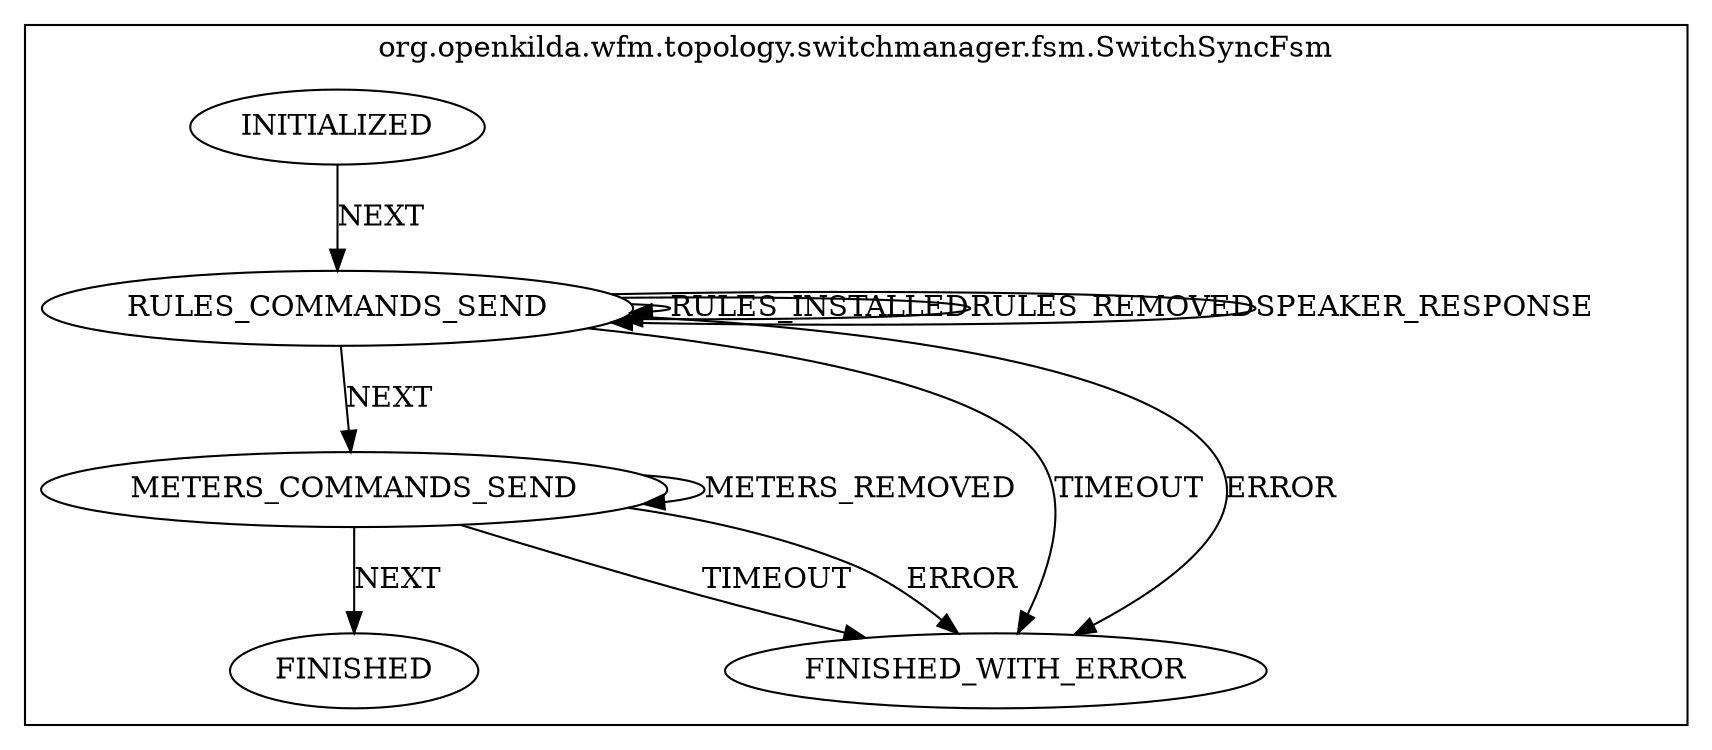 digraph {
compound=true;
subgraph cluster_StateMachine {
label="org.openkilda.wfm.topology.switchmanager.fsm.SwitchSyncFsm";
RULES_COMMANDS_SEND [label="RULES_COMMANDS_SEND"];
METERS_COMMANDS_SEND [label="METERS_COMMANDS_SEND"];
FINISHED [label="FINISHED"];
INITIALIZED [label="INITIALIZED"];
FINISHED_WITH_ERROR [label="FINISHED_WITH_ERROR"];

RULES_COMMANDS_SEND -> RULES_COMMANDS_SEND [ label="RULES_INSTALLED"];
RULES_COMMANDS_SEND -> RULES_COMMANDS_SEND [ label="RULES_REMOVED"];
RULES_COMMANDS_SEND -> RULES_COMMANDS_SEND [ label="SPEAKER_RESPONSE"];
RULES_COMMANDS_SEND -> FINISHED_WITH_ERROR [ label="TIMEOUT"];
RULES_COMMANDS_SEND -> FINISHED_WITH_ERROR [ label="ERROR"];
RULES_COMMANDS_SEND -> METERS_COMMANDS_SEND [ label="NEXT"];
METERS_COMMANDS_SEND -> METERS_COMMANDS_SEND [ label="METERS_REMOVED"];
METERS_COMMANDS_SEND -> FINISHED_WITH_ERROR [ label="TIMEOUT"];
METERS_COMMANDS_SEND -> FINISHED_WITH_ERROR [ label="ERROR"];
METERS_COMMANDS_SEND -> FINISHED [ label="NEXT"];
INITIALIZED -> RULES_COMMANDS_SEND [ label="NEXT"];}}
